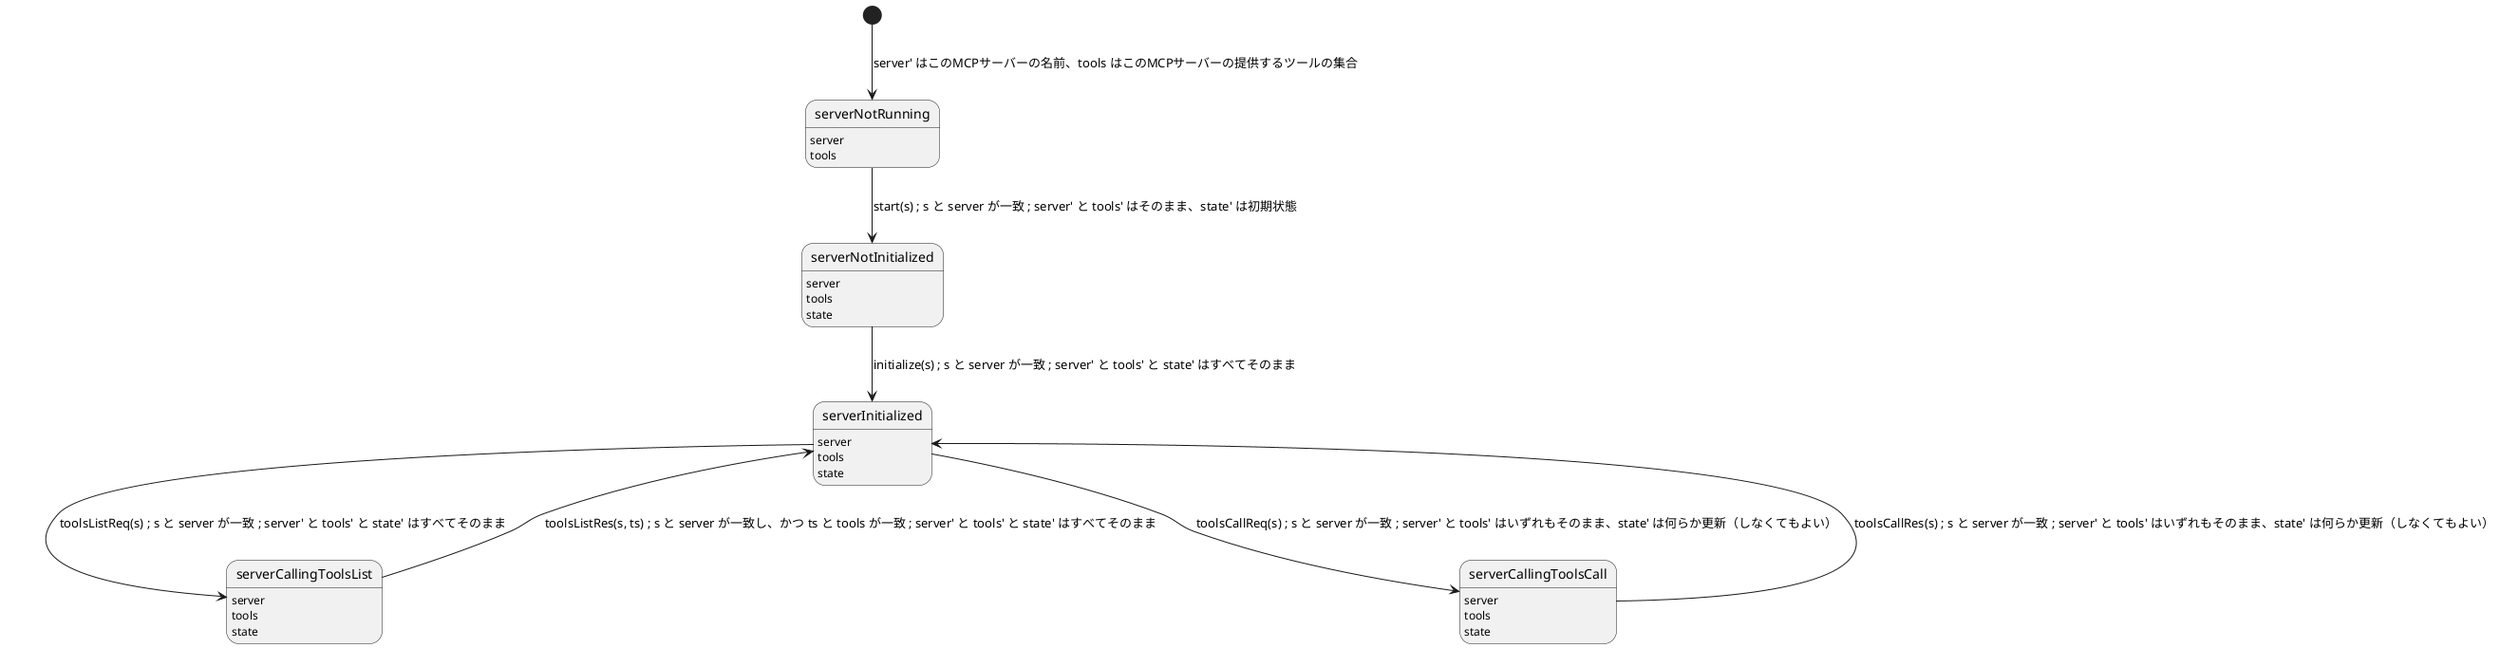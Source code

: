 @startuml

state "serverNotRunning" as s0
s0 : server
s0 : tools
state "serverNotInitialized" as s1
s1 : server
s1 : tools
s1 : state
state "serverInitialized" as s2
s2 : server
s2 : tools
s2 : state
state "serverCallingToolsList" as s3
s3 : server
s3 : tools
s3 : state
state "serverCallingToolsCall" as s4
s4 : server
s4 : tools
s4 : state

[*] --> s0 : server' はこのMCPサーバーの名前、tools はこのMCPサーバーの提供するツールの集合
s0 --> s1 : start(s) ; s と server が一致 ; server' と tools' はそのまま、state' は初期状態
s1 --> s2 : initialize(s) ; s と server が一致 ; server' と tools' と state' はすべてそのまま
s2 --> s3 : toolsListReq(s) ; s と server が一致 ; server' と tools' と state' はすべてそのまま
s3 --> s2 : toolsListRes(s, ts) ; s と server が一致し、かつ ts と tools が一致 ; server' と tools' と state' はすべてそのまま
s2 --> s4 : toolsCallReq(s) ; s と server が一致 ; server' と tools' はいずれもそのまま、state' は何らか更新（しなくてもよい）
s4 --> s2 : toolsCallRes(s) ; s と server が一致 ; server' と tools' はいずれもそのまま、state' は何らか更新（しなくてもよい）

@enduml
